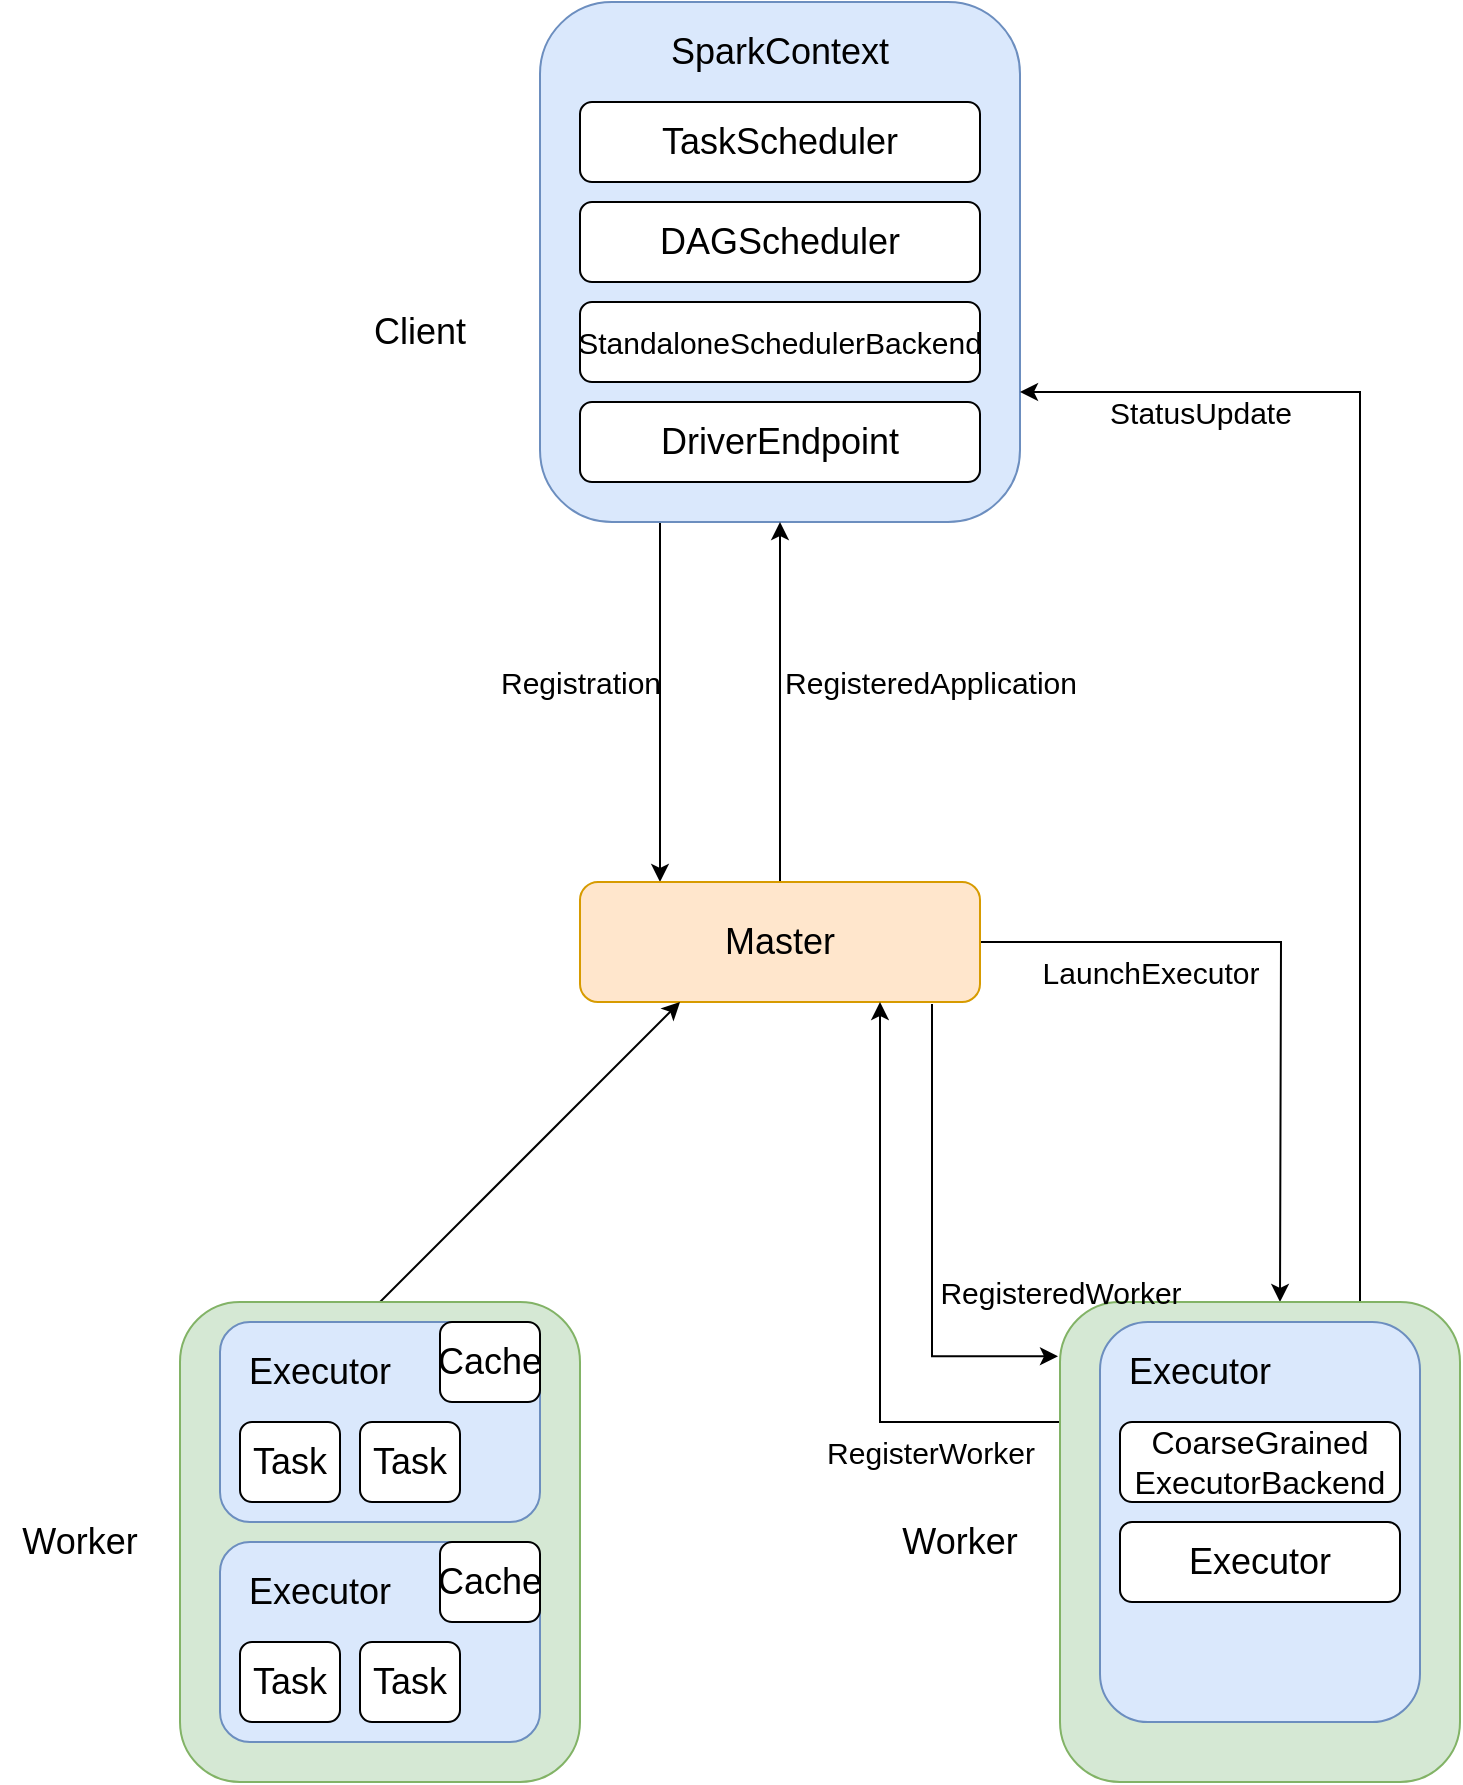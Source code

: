 <mxfile version="20.2.2" type="github">
  <diagram id="pUWvV2eLPASHMCwtmdOP" name="第 1 页">
    <mxGraphModel dx="1218" dy="795" grid="1" gridSize="10" guides="1" tooltips="1" connect="1" arrows="1" fold="1" page="1" pageScale="1" pageWidth="2000" pageHeight="3000" math="0" shadow="0">
      <root>
        <mxCell id="0" />
        <mxCell id="1" parent="0" />
        <mxCell id="alJdCRDrdjsyQlIiN1J4-14" style="edgeStyle=orthogonalEdgeStyle;rounded=0;orthogonalLoop=1;jettySize=auto;html=1;exitX=0.25;exitY=1;exitDx=0;exitDy=0;entryX=0.2;entryY=0;entryDx=0;entryDy=0;entryPerimeter=0;fontSize=18;" edge="1" parent="1" source="alJdCRDrdjsyQlIiN1J4-1" target="alJdCRDrdjsyQlIiN1J4-2">
          <mxGeometry relative="1" as="geometry" />
        </mxCell>
        <mxCell id="alJdCRDrdjsyQlIiN1J4-1" value="" style="rounded=1;whiteSpace=wrap;html=1;fontSize=18;fillColor=#dae8fc;strokeColor=#6c8ebf;" vertex="1" parent="1">
          <mxGeometry x="400" y="40" width="240" height="260" as="geometry" />
        </mxCell>
        <mxCell id="alJdCRDrdjsyQlIiN1J4-15" style="edgeStyle=orthogonalEdgeStyle;rounded=0;orthogonalLoop=1;jettySize=auto;html=1;exitX=0.5;exitY=0;exitDx=0;exitDy=0;entryX=0.5;entryY=1;entryDx=0;entryDy=0;fontSize=18;" edge="1" parent="1" source="alJdCRDrdjsyQlIiN1J4-2" target="alJdCRDrdjsyQlIiN1J4-1">
          <mxGeometry relative="1" as="geometry" />
        </mxCell>
        <mxCell id="alJdCRDrdjsyQlIiN1J4-52" style="edgeStyle=orthogonalEdgeStyle;rounded=0;orthogonalLoop=1;jettySize=auto;html=1;exitX=1;exitY=0.5;exitDx=0;exitDy=0;fontSize=15;" edge="1" parent="1" source="alJdCRDrdjsyQlIiN1J4-2">
          <mxGeometry relative="1" as="geometry">
            <mxPoint x="770" y="690" as="targetPoint" />
          </mxGeometry>
        </mxCell>
        <mxCell id="alJdCRDrdjsyQlIiN1J4-56" style="edgeStyle=orthogonalEdgeStyle;rounded=0;orthogonalLoop=1;jettySize=auto;html=1;exitX=0.88;exitY=1.017;exitDx=0;exitDy=0;entryX=-0.005;entryY=0.113;entryDx=0;entryDy=0;entryPerimeter=0;fontSize=15;exitPerimeter=0;" edge="1" parent="1" source="alJdCRDrdjsyQlIiN1J4-2" target="alJdCRDrdjsyQlIiN1J4-33">
          <mxGeometry relative="1" as="geometry" />
        </mxCell>
        <mxCell id="alJdCRDrdjsyQlIiN1J4-2" value="Master" style="rounded=1;whiteSpace=wrap;html=1;fontSize=18;fillColor=#ffe6cc;strokeColor=#d79b00;" vertex="1" parent="1">
          <mxGeometry x="420" y="480" width="200" height="60" as="geometry" />
        </mxCell>
        <mxCell id="alJdCRDrdjsyQlIiN1J4-47" style="rounded=0;orthogonalLoop=1;jettySize=auto;html=1;exitX=0.5;exitY=0;exitDx=0;exitDy=0;entryX=0.25;entryY=1;entryDx=0;entryDy=0;fontSize=15;" edge="1" parent="1" source="alJdCRDrdjsyQlIiN1J4-3" target="alJdCRDrdjsyQlIiN1J4-2">
          <mxGeometry relative="1" as="geometry" />
        </mxCell>
        <mxCell id="alJdCRDrdjsyQlIiN1J4-3" value="" style="rounded=1;whiteSpace=wrap;html=1;fontSize=18;fillColor=#d5e8d4;strokeColor=#82b366;" vertex="1" parent="1">
          <mxGeometry x="220" y="690" width="200" height="240" as="geometry" />
        </mxCell>
        <mxCell id="alJdCRDrdjsyQlIiN1J4-5" value="TaskScheduler" style="rounded=1;whiteSpace=wrap;html=1;fontSize=18;" vertex="1" parent="1">
          <mxGeometry x="420" y="90" width="200" height="40" as="geometry" />
        </mxCell>
        <mxCell id="alJdCRDrdjsyQlIiN1J4-6" value="DAGScheduler" style="rounded=1;whiteSpace=wrap;html=1;fontSize=18;" vertex="1" parent="1">
          <mxGeometry x="420" y="140" width="200" height="40" as="geometry" />
        </mxCell>
        <mxCell id="alJdCRDrdjsyQlIiN1J4-7" value="&lt;font style=&quot;font-size: 15px;&quot;&gt;StandaloneSchedulerBackend&lt;/font&gt;" style="rounded=1;whiteSpace=wrap;html=1;fontSize=18;" vertex="1" parent="1">
          <mxGeometry x="420" y="190" width="200" height="40" as="geometry" />
        </mxCell>
        <mxCell id="alJdCRDrdjsyQlIiN1J4-8" value="DriverEndpoint" style="rounded=1;whiteSpace=wrap;html=1;fontSize=18;" vertex="1" parent="1">
          <mxGeometry x="420" y="240" width="200" height="40" as="geometry" />
        </mxCell>
        <mxCell id="alJdCRDrdjsyQlIiN1J4-9" value="Client" style="text;html=1;strokeColor=none;fillColor=none;align=center;verticalAlign=middle;whiteSpace=wrap;rounded=0;fontSize=18;" vertex="1" parent="1">
          <mxGeometry x="300" y="190" width="80" height="30" as="geometry" />
        </mxCell>
        <mxCell id="alJdCRDrdjsyQlIiN1J4-16" value="Registration" style="text;html=1;align=center;verticalAlign=middle;resizable=0;points=[];autosize=1;strokeColor=none;fillColor=none;fontSize=15;" vertex="1" parent="1">
          <mxGeometry x="370" y="365" width="100" height="30" as="geometry" />
        </mxCell>
        <mxCell id="alJdCRDrdjsyQlIiN1J4-17" value="RegisteredApplication" style="text;html=1;align=center;verticalAlign=middle;resizable=0;points=[];autosize=1;strokeColor=none;fillColor=none;fontSize=15;" vertex="1" parent="1">
          <mxGeometry x="510" y="365" width="170" height="30" as="geometry" />
        </mxCell>
        <mxCell id="alJdCRDrdjsyQlIiN1J4-18" value="SparkContext" style="text;html=1;strokeColor=none;fillColor=none;align=center;verticalAlign=middle;whiteSpace=wrap;rounded=0;fontSize=18;" vertex="1" parent="1">
          <mxGeometry x="480" y="50" width="80" height="30" as="geometry" />
        </mxCell>
        <mxCell id="alJdCRDrdjsyQlIiN1J4-24" value="" style="group" vertex="1" connectable="0" parent="1">
          <mxGeometry x="240" y="700" width="160" height="100" as="geometry" />
        </mxCell>
        <mxCell id="alJdCRDrdjsyQlIiN1J4-19" value="" style="rounded=1;whiteSpace=wrap;html=1;fontSize=18;fillColor=#dae8fc;strokeColor=#6c8ebf;" vertex="1" parent="alJdCRDrdjsyQlIiN1J4-24">
          <mxGeometry width="160" height="100" as="geometry" />
        </mxCell>
        <mxCell id="alJdCRDrdjsyQlIiN1J4-20" value="Task" style="rounded=1;whiteSpace=wrap;html=1;fontSize=18;" vertex="1" parent="alJdCRDrdjsyQlIiN1J4-24">
          <mxGeometry x="10" y="50" width="50" height="40" as="geometry" />
        </mxCell>
        <mxCell id="alJdCRDrdjsyQlIiN1J4-21" value="Task" style="rounded=1;whiteSpace=wrap;html=1;fontSize=18;" vertex="1" parent="alJdCRDrdjsyQlIiN1J4-24">
          <mxGeometry x="70" y="50" width="50" height="40" as="geometry" />
        </mxCell>
        <mxCell id="alJdCRDrdjsyQlIiN1J4-22" value="Cache" style="rounded=1;whiteSpace=wrap;html=1;fontSize=18;" vertex="1" parent="alJdCRDrdjsyQlIiN1J4-24">
          <mxGeometry x="110" width="50" height="40" as="geometry" />
        </mxCell>
        <mxCell id="alJdCRDrdjsyQlIiN1J4-23" value="Executor" style="text;html=1;strokeColor=none;fillColor=none;align=center;verticalAlign=middle;whiteSpace=wrap;rounded=0;fontSize=18;" vertex="1" parent="alJdCRDrdjsyQlIiN1J4-24">
          <mxGeometry x="10" y="10" width="80" height="30" as="geometry" />
        </mxCell>
        <mxCell id="alJdCRDrdjsyQlIiN1J4-25" value="" style="group" vertex="1" connectable="0" parent="1">
          <mxGeometry x="240" y="810" width="160" height="100" as="geometry" />
        </mxCell>
        <mxCell id="alJdCRDrdjsyQlIiN1J4-26" value="" style="rounded=1;whiteSpace=wrap;html=1;fontSize=18;fillColor=#dae8fc;strokeColor=#6c8ebf;" vertex="1" parent="alJdCRDrdjsyQlIiN1J4-25">
          <mxGeometry width="160" height="100" as="geometry" />
        </mxCell>
        <mxCell id="alJdCRDrdjsyQlIiN1J4-27" value="Task" style="rounded=1;whiteSpace=wrap;html=1;fontSize=18;" vertex="1" parent="alJdCRDrdjsyQlIiN1J4-25">
          <mxGeometry x="10" y="50" width="50" height="40" as="geometry" />
        </mxCell>
        <mxCell id="alJdCRDrdjsyQlIiN1J4-28" value="Task" style="rounded=1;whiteSpace=wrap;html=1;fontSize=18;" vertex="1" parent="alJdCRDrdjsyQlIiN1J4-25">
          <mxGeometry x="70" y="50" width="50" height="40" as="geometry" />
        </mxCell>
        <mxCell id="alJdCRDrdjsyQlIiN1J4-29" value="Cache" style="rounded=1;whiteSpace=wrap;html=1;fontSize=18;" vertex="1" parent="alJdCRDrdjsyQlIiN1J4-25">
          <mxGeometry x="110" width="50" height="40" as="geometry" />
        </mxCell>
        <mxCell id="alJdCRDrdjsyQlIiN1J4-30" value="Executor" style="text;html=1;strokeColor=none;fillColor=none;align=center;verticalAlign=middle;whiteSpace=wrap;rounded=0;fontSize=18;" vertex="1" parent="alJdCRDrdjsyQlIiN1J4-25">
          <mxGeometry x="10" y="10" width="80" height="30" as="geometry" />
        </mxCell>
        <mxCell id="alJdCRDrdjsyQlIiN1J4-32" value="Worker" style="text;html=1;strokeColor=none;fillColor=none;align=center;verticalAlign=middle;whiteSpace=wrap;rounded=0;fontSize=18;" vertex="1" parent="1">
          <mxGeometry x="130" y="795" width="80" height="30" as="geometry" />
        </mxCell>
        <mxCell id="alJdCRDrdjsyQlIiN1J4-54" style="edgeStyle=orthogonalEdgeStyle;rounded=0;orthogonalLoop=1;jettySize=auto;html=1;exitX=0;exitY=0.25;exitDx=0;exitDy=0;entryX=0.75;entryY=1;entryDx=0;entryDy=0;fontSize=15;" edge="1" parent="1" source="alJdCRDrdjsyQlIiN1J4-33" target="alJdCRDrdjsyQlIiN1J4-2">
          <mxGeometry relative="1" as="geometry" />
        </mxCell>
        <mxCell id="alJdCRDrdjsyQlIiN1J4-58" style="edgeStyle=orthogonalEdgeStyle;rounded=0;orthogonalLoop=1;jettySize=auto;html=1;exitX=0.75;exitY=0;exitDx=0;exitDy=0;entryX=1;entryY=0.75;entryDx=0;entryDy=0;fontSize=18;" edge="1" parent="1" source="alJdCRDrdjsyQlIiN1J4-33" target="alJdCRDrdjsyQlIiN1J4-1">
          <mxGeometry relative="1" as="geometry" />
        </mxCell>
        <mxCell id="alJdCRDrdjsyQlIiN1J4-33" value="" style="rounded=1;whiteSpace=wrap;html=1;fontSize=18;fillColor=#d5e8d4;strokeColor=#82b366;" vertex="1" parent="1">
          <mxGeometry x="660" y="690" width="200" height="240" as="geometry" />
        </mxCell>
        <mxCell id="alJdCRDrdjsyQlIiN1J4-46" value="Worker" style="text;html=1;strokeColor=none;fillColor=none;align=center;verticalAlign=middle;whiteSpace=wrap;rounded=0;fontSize=18;" vertex="1" parent="1">
          <mxGeometry x="570" y="795" width="80" height="30" as="geometry" />
        </mxCell>
        <mxCell id="alJdCRDrdjsyQlIiN1J4-49" value="RegisterWorker" style="text;html=1;align=center;verticalAlign=middle;resizable=0;points=[];autosize=1;strokeColor=none;fillColor=none;fontSize=15;" vertex="1" parent="1">
          <mxGeometry x="530" y="750" width="130" height="30" as="geometry" />
        </mxCell>
        <mxCell id="alJdCRDrdjsyQlIiN1J4-51" value="RegisteredWorker" style="text;html=1;align=center;verticalAlign=middle;resizable=0;points=[];autosize=1;strokeColor=none;fillColor=none;fontSize=15;" vertex="1" parent="1">
          <mxGeometry x="590" y="670" width="140" height="30" as="geometry" />
        </mxCell>
        <mxCell id="alJdCRDrdjsyQlIiN1J4-53" value="LaunchExecutor" style="text;html=1;align=center;verticalAlign=middle;resizable=0;points=[];autosize=1;strokeColor=none;fillColor=none;fontSize=15;" vertex="1" parent="1">
          <mxGeometry x="640" y="510" width="130" height="30" as="geometry" />
        </mxCell>
        <mxCell id="alJdCRDrdjsyQlIiN1J4-35" value="" style="rounded=1;whiteSpace=wrap;html=1;fontSize=18;fillColor=#dae8fc;strokeColor=#6c8ebf;" vertex="1" parent="1">
          <mxGeometry x="680" y="700" width="160" height="200" as="geometry" />
        </mxCell>
        <mxCell id="alJdCRDrdjsyQlIiN1J4-36" value="&lt;div&gt;CoarseGrained&lt;/div&gt;&lt;div&gt;ExecutorBackend&lt;/div&gt;" style="rounded=1;whiteSpace=wrap;html=1;fontSize=16;" vertex="1" parent="1">
          <mxGeometry x="690" y="750" width="140" height="40" as="geometry" />
        </mxCell>
        <mxCell id="alJdCRDrdjsyQlIiN1J4-39" value="Executor" style="text;html=1;strokeColor=none;fillColor=none;align=center;verticalAlign=middle;whiteSpace=wrap;rounded=0;fontSize=18;" vertex="1" parent="1">
          <mxGeometry x="690" y="710" width="80" height="30" as="geometry" />
        </mxCell>
        <mxCell id="alJdCRDrdjsyQlIiN1J4-57" value="Executor" style="rounded=1;whiteSpace=wrap;html=1;fontSize=18;" vertex="1" parent="1">
          <mxGeometry x="690" y="800" width="140" height="40" as="geometry" />
        </mxCell>
        <mxCell id="alJdCRDrdjsyQlIiN1J4-59" value="StatusUpdate" style="text;html=1;align=center;verticalAlign=middle;resizable=0;points=[];autosize=1;strokeColor=none;fillColor=none;fontSize=15;" vertex="1" parent="1">
          <mxGeometry x="675" y="230" width="110" height="30" as="geometry" />
        </mxCell>
      </root>
    </mxGraphModel>
  </diagram>
</mxfile>
